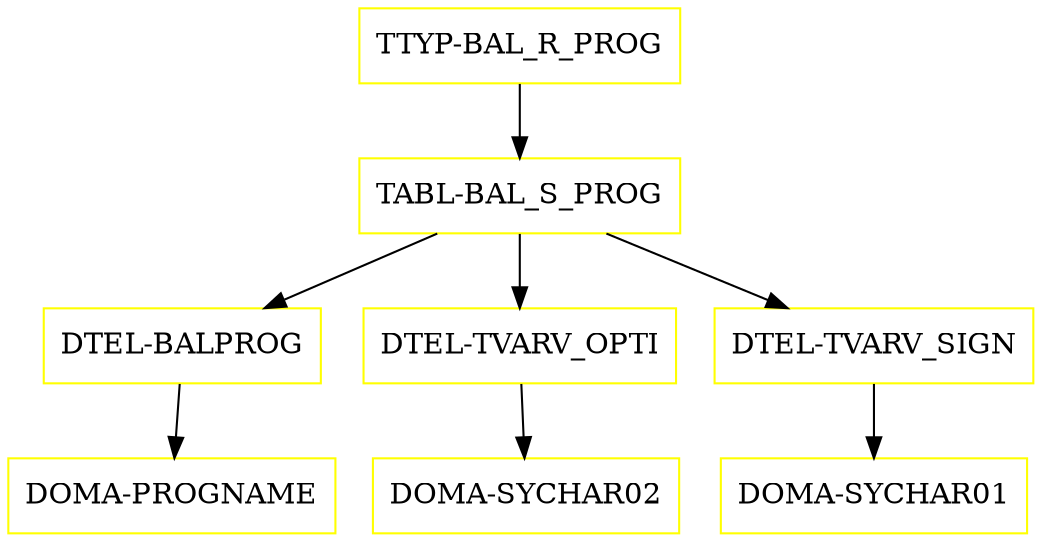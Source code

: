 digraph G {
  "TTYP-BAL_R_PROG" [shape=box,color=yellow];
  "TABL-BAL_S_PROG" [shape=box,color=yellow,URL="./TABL_BAL_S_PROG.html"];
  "DTEL-BALPROG" [shape=box,color=yellow,URL="./DTEL_BALPROG.html"];
  "DOMA-PROGNAME" [shape=box,color=yellow,URL="./DOMA_PROGNAME.html"];
  "DTEL-TVARV_OPTI" [shape=box,color=yellow,URL="./DTEL_TVARV_OPTI.html"];
  "DOMA-SYCHAR02" [shape=box,color=yellow,URL="./DOMA_SYCHAR02.html"];
  "DTEL-TVARV_SIGN" [shape=box,color=yellow,URL="./DTEL_TVARV_SIGN.html"];
  "DOMA-SYCHAR01" [shape=box,color=yellow,URL="./DOMA_SYCHAR01.html"];
  "TTYP-BAL_R_PROG" -> "TABL-BAL_S_PROG";
  "TABL-BAL_S_PROG" -> "DTEL-TVARV_SIGN";
  "TABL-BAL_S_PROG" -> "DTEL-TVARV_OPTI";
  "TABL-BAL_S_PROG" -> "DTEL-BALPROG";
  "DTEL-BALPROG" -> "DOMA-PROGNAME";
  "DTEL-TVARV_OPTI" -> "DOMA-SYCHAR02";
  "DTEL-TVARV_SIGN" -> "DOMA-SYCHAR01";
}
